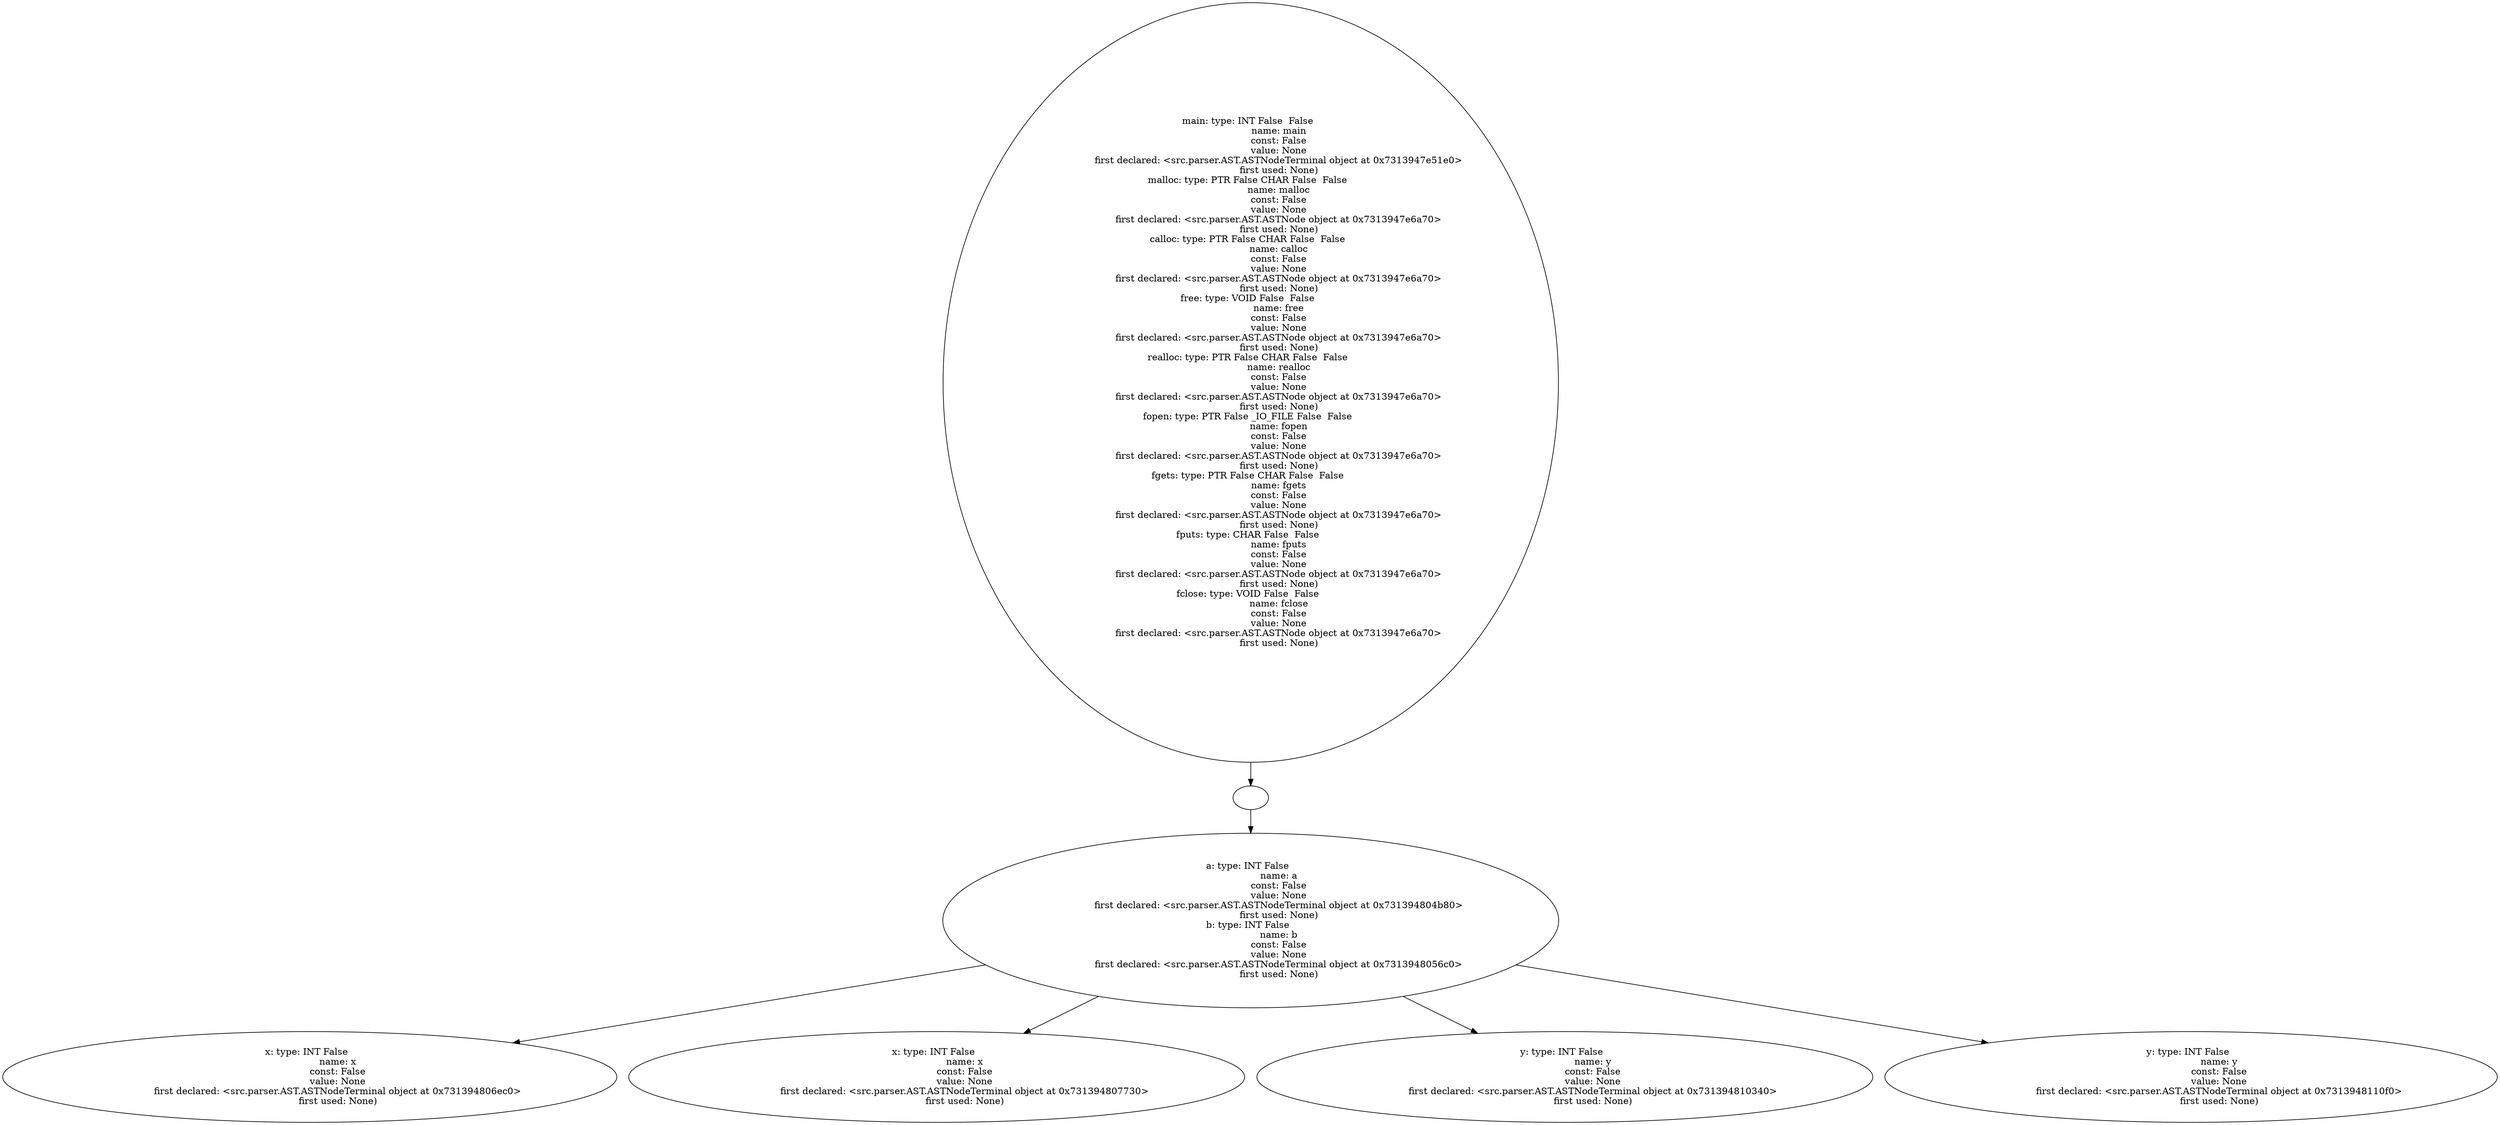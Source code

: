 digraph AST {
  "126527933013232" [label="main: type: INT False  False  
                   name: main
                   const: False
                   value: None
                   first declared: <src.parser.AST.ASTNodeTerminal object at 0x7313947e51e0>
                   first used: None)
malloc: type: PTR False CHAR False  False  
                   name: malloc
                   const: False
                   value: None
                   first declared: <src.parser.AST.ASTNode object at 0x7313947e6a70>
                   first used: None)
calloc: type: PTR False CHAR False  False  
                   name: calloc
                   const: False
                   value: None
                   first declared: <src.parser.AST.ASTNode object at 0x7313947e6a70>
                   first used: None)
free: type: VOID False  False  
                   name: free
                   const: False
                   value: None
                   first declared: <src.parser.AST.ASTNode object at 0x7313947e6a70>
                   first used: None)
realloc: type: PTR False CHAR False  False  
                   name: realloc
                   const: False
                   value: None
                   first declared: <src.parser.AST.ASTNode object at 0x7313947e6a70>
                   first used: None)
fopen: type: PTR False _IO_FILE False  False  
                   name: fopen
                   const: False
                   value: None
                   first declared: <src.parser.AST.ASTNode object at 0x7313947e6a70>
                   first used: None)
fgets: type: PTR False CHAR False  False  
                   name: fgets
                   const: False
                   value: None
                   first declared: <src.parser.AST.ASTNode object at 0x7313947e6a70>
                   first used: None)
fputs: type: CHAR False  False  
                   name: fputs
                   const: False
                   value: None
                   first declared: <src.parser.AST.ASTNode object at 0x7313947e6a70>
                   first used: None)
fclose: type: VOID False  False  
                   name: fclose
                   const: False
                   value: None
                   first declared: <src.parser.AST.ASTNode object at 0x7313947e6a70>
                   first used: None)"];
  "126527933013232" -> "126527933008720";
  "126527933008720" [label=""];
  "126527933008720" -> "126527933011264";
  "126527933011264" [label="a: type: INT False  
                   name: a
                   const: False
                   value: None
                   first declared: <src.parser.AST.ASTNodeTerminal object at 0x731394804b80>
                   first used: None)
b: type: INT False  
                   name: b
                   const: False
                   value: None
                   first declared: <src.parser.AST.ASTNodeTerminal object at 0x7313948056c0>
                   first used: None)"];
  "126527933011264" -> "126527933018080";
  "126527933011264" -> "126527933011936";
  "126527933011264" -> "126527933016016";
  "126527933011264" -> "126527933012896";
  "126527933018080" [label="x: type: INT False  
                   name: x
                   const: False
                   value: None
                   first declared: <src.parser.AST.ASTNodeTerminal object at 0x731394806ec0>
                   first used: None)"];
  "126527933011936" [label="x: type: INT False  
                   name: x
                   const: False
                   value: None
                   first declared: <src.parser.AST.ASTNodeTerminal object at 0x731394807730>
                   first used: None)"];
  "126527933016016" [label="y: type: INT False  
                   name: y
                   const: False
                   value: None
                   first declared: <src.parser.AST.ASTNodeTerminal object at 0x731394810340>
                   first used: None)"];
  "126527933012896" [label="y: type: INT False  
                   name: y
                   const: False
                   value: None
                   first declared: <src.parser.AST.ASTNodeTerminal object at 0x7313948110f0>
                   first used: None)"];
}

